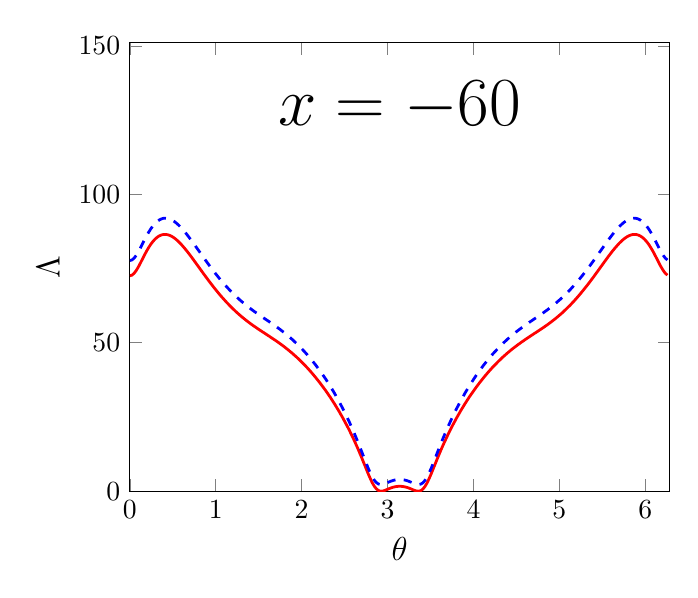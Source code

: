 \begin{tikzpicture}[scale=1]

  \begin{axis}[
    xmin = 0,
    xmax = 6.283,
    ymin = 0,
    ymax = 151,
    xlabel = {\large $\theta$},
    ylabel = {\large ${\Lambda}$},
    ylabel near ticks,
    title style={at={(0.5,0.9)},anchor=north},
    title = {\Huge $x = -60$},
  ]


\addplot[red,line width=1pt] coordinates{
(0.0e+00,7.255e+01)
(2.454e-02,7.276e+01)
(4.909e-02,7.337e+01)
(7.363e-02,7.431e+01)
(9.818e-02,7.55e+01)
(1.227e-01,7.684e+01)
(1.473e-01,7.824e+01)
(1.718e-01,7.963e+01)
(1.964e-01,8.095e+01)
(2.209e-01,8.216e+01)
(2.454e-01,8.323e+01)
(2.7e-01,8.416e+01)
(2.945e-01,8.493e+01)
(3.191e-01,8.554e+01)
(3.436e-01,8.6e+01)
(3.682e-01,8.63e+01)
(3.927e-01,8.646e+01)
(4.172e-01,8.648e+01)
(4.418e-01,8.636e+01)
(4.663e-01,8.611e+01)
(4.909e-01,8.576e+01)
(5.154e-01,8.53e+01)
(5.4e-01,8.474e+01)
(5.645e-01,8.41e+01)
(5.891e-01,8.339e+01)
(6.136e-01,8.261e+01)
(6.381e-01,8.178e+01)
(6.627e-01,8.091e+01)
(6.872e-01,8.0e+01)
(7.118e-01,7.906e+01)
(7.363e-01,7.81e+01)
(7.609e-01,7.712e+01)
(7.854e-01,7.614e+01)
(8.099e-01,7.516e+01)
(8.345e-01,7.417e+01)
(8.59e-01,7.319e+01)
(8.836e-01,7.222e+01)
(9.081e-01,7.127e+01)
(9.327e-01,7.032e+01)
(9.572e-01,6.94e+01)
(9.818e-01,6.849e+01)
(1.006e+00,6.761e+01)
(1.031e+00,6.674e+01)
(1.055e+00,6.59e+01)
(1.08e+00,6.508e+01)
(1.105e+00,6.428e+01)
(1.129e+00,6.351e+01)
(1.154e+00,6.277e+01)
(1.178e+00,6.205e+01)
(1.203e+00,6.135e+01)
(1.227e+00,6.067e+01)
(1.252e+00,6.002e+01)
(1.276e+00,5.939e+01)
(1.301e+00,5.878e+01)
(1.325e+00,5.82e+01)
(1.35e+00,5.763e+01)
(1.374e+00,5.708e+01)
(1.399e+00,5.655e+01)
(1.423e+00,5.603e+01)
(1.448e+00,5.553e+01)
(1.473e+00,5.504e+01)
(1.497e+00,5.456e+01)
(1.522e+00,5.409e+01)
(1.546e+00,5.362e+01)
(1.571e+00,5.316e+01)
(1.595e+00,5.269e+01)
(1.62e+00,5.223e+01)
(1.644e+00,5.176e+01)
(1.669e+00,5.128e+01)
(1.694e+00,5.08e+01)
(1.718e+00,5.031e+01)
(1.743e+00,4.98e+01)
(1.767e+00,4.929e+01)
(1.792e+00,4.876e+01)
(1.816e+00,4.821e+01)
(1.841e+00,4.764e+01)
(1.865e+00,4.706e+01)
(1.89e+00,4.646e+01)
(1.914e+00,4.584e+01)
(1.939e+00,4.52e+01)
(1.964e+00,4.453e+01)
(1.988e+00,4.385e+01)
(2.013e+00,4.314e+01)
(2.037e+00,4.241e+01)
(2.062e+00,4.166e+01)
(2.086e+00,4.088e+01)
(2.111e+00,4.008e+01)
(2.135e+00,3.925e+01)
(2.16e+00,3.84e+01)
(2.184e+00,3.752e+01)
(2.209e+00,3.662e+01)
(2.233e+00,3.569e+01)
(2.258e+00,3.473e+01)
(2.283e+00,3.374e+01)
(2.307e+00,3.272e+01)
(2.332e+00,3.168e+01)
(2.356e+00,3.059e+01)
(2.381e+00,2.948e+01)
(2.405e+00,2.833e+01)
(2.43e+00,2.715e+01)
(2.454e+00,2.593e+01)
(2.479e+00,2.467e+01)
(2.503e+00,2.337e+01)
(2.528e+00,2.203e+01)
(2.553e+00,2.064e+01)
(2.577e+00,1.92e+01)
(2.602e+00,1.771e+01)
(2.626e+00,1.617e+01)
(2.651e+00,1.457e+01)
(2.675e+00,1.292e+01)
(2.7e+00,1.121e+01)
(2.724e+00,9.469e+00)
(2.749e+00,7.706e+00)
(2.773e+00,5.965e+00)
(2.798e+00,4.309e+00)
(2.822e+00,2.823e+00)
(2.847e+00,1.599e+00)
(2.872e+00,7.1e-01)
(2.896e+00,1.848e-01)
(2.921e+00,-8.195e-03)
(2.945e+00,5.252e-02)
(2.97e+00,2.71e-01)
(2.994e+00,5.614e-01)
(3.019e+00,8.609e-01)
(3.043e+00,1.131e+00)
(3.068e+00,1.351e+00)
(3.092e+00,1.511e+00)
(3.117e+00,1.608e+00)
(3.142e+00,1.64e+00)
(3.166e+00,1.608e+00)
(3.191e+00,1.511e+00)
(3.215e+00,1.351e+00)
(3.24e+00,1.131e+00)
(3.264e+00,8.609e-01)
(3.289e+00,5.614e-01)
(3.313e+00,2.71e-01)
(3.338e+00,5.252e-02)
(3.362e+00,-8.195e-03)
(3.387e+00,1.848e-01)
(3.412e+00,7.1e-01)
(3.436e+00,1.599e+00)
(3.461e+00,2.823e+00)
(3.485e+00,4.309e+00)
(3.51e+00,5.965e+00)
(3.534e+00,7.706e+00)
(3.559e+00,9.469e+00)
(3.583e+00,1.121e+01)
(3.608e+00,1.292e+01)
(3.632e+00,1.457e+01)
(3.657e+00,1.617e+01)
(3.682e+00,1.771e+01)
(3.706e+00,1.92e+01)
(3.731e+00,2.064e+01)
(3.755e+00,2.203e+01)
(3.78e+00,2.337e+01)
(3.804e+00,2.467e+01)
(3.829e+00,2.593e+01)
(3.853e+00,2.715e+01)
(3.878e+00,2.833e+01)
(3.902e+00,2.948e+01)
(3.927e+00,3.059e+01)
(3.951e+00,3.168e+01)
(3.976e+00,3.272e+01)
(4.001e+00,3.374e+01)
(4.025e+00,3.473e+01)
(4.05e+00,3.569e+01)
(4.074e+00,3.662e+01)
(4.099e+00,3.752e+01)
(4.123e+00,3.84e+01)
(4.148e+00,3.925e+01)
(4.172e+00,4.008e+01)
(4.197e+00,4.088e+01)
(4.221e+00,4.166e+01)
(4.246e+00,4.241e+01)
(4.271e+00,4.314e+01)
(4.295e+00,4.385e+01)
(4.32e+00,4.453e+01)
(4.344e+00,4.52e+01)
(4.369e+00,4.584e+01)
(4.393e+00,4.646e+01)
(4.418e+00,4.706e+01)
(4.442e+00,4.764e+01)
(4.467e+00,4.821e+01)
(4.492e+00,4.876e+01)
(4.516e+00,4.929e+01)
(4.541e+00,4.98e+01)
(4.565e+00,5.031e+01)
(4.59e+00,5.08e+01)
(4.614e+00,5.128e+01)
(4.639e+00,5.176e+01)
(4.663e+00,5.223e+01)
(4.688e+00,5.269e+01)
(4.712e+00,5.316e+01)
(4.737e+00,5.362e+01)
(4.761e+00,5.409e+01)
(4.786e+00,5.456e+01)
(4.811e+00,5.504e+01)
(4.835e+00,5.553e+01)
(4.86e+00,5.603e+01)
(4.884e+00,5.655e+01)
(4.909e+00,5.708e+01)
(4.933e+00,5.763e+01)
(4.958e+00,5.82e+01)
(4.982e+00,5.878e+01)
(5.007e+00,5.939e+01)
(5.032e+00,6.002e+01)
(5.056e+00,6.067e+01)
(5.08e+00,6.135e+01)
(5.105e+00,6.205e+01)
(5.13e+00,6.277e+01)
(5.154e+00,6.351e+01)
(5.179e+00,6.428e+01)
(5.203e+00,6.508e+01)
(5.228e+00,6.59e+01)
(5.252e+00,6.674e+01)
(5.277e+00,6.761e+01)
(5.301e+00,6.849e+01)
(5.326e+00,6.94e+01)
(5.351e+00,7.032e+01)
(5.375e+00,7.127e+01)
(5.4e+00,7.222e+01)
(5.424e+00,7.319e+01)
(5.449e+00,7.417e+01)
(5.473e+00,7.516e+01)
(5.498e+00,7.614e+01)
(5.522e+00,7.712e+01)
(5.547e+00,7.81e+01)
(5.571e+00,7.906e+01)
(5.596e+00,8.0e+01)
(5.62e+00,8.091e+01)
(5.645e+00,8.178e+01)
(5.67e+00,8.261e+01)
(5.694e+00,8.339e+01)
(5.719e+00,8.41e+01)
(5.743e+00,8.474e+01)
(5.768e+00,8.53e+01)
(5.792e+00,8.576e+01)
(5.817e+00,8.611e+01)
(5.841e+00,8.636e+01)
(5.866e+00,8.648e+01)
(5.891e+00,8.646e+01)
(5.915e+00,8.63e+01)
(5.94e+00,8.6e+01)
(5.964e+00,8.554e+01)
(5.989e+00,8.493e+01)
(6.013e+00,8.416e+01)
(6.038e+00,8.323e+01)
(6.062e+00,8.216e+01)
(6.087e+00,8.095e+01)
(6.111e+00,7.963e+01)
(6.136e+00,7.824e+01)
(6.16e+00,7.684e+01)
(6.185e+00,7.55e+01)
(6.21e+00,7.431e+01)
(6.234e+00,7.337e+01)
(6.259e+00,7.276e+01)
};

\addplot[blue,dashed,line width=1pt] coordinates{
(0.0e+00,7.768e+01)
(2.454e-02,7.788e+01)
(4.909e-02,7.848e+01)
(7.363e-02,7.941e+01)
(9.818e-02,8.059e+01)
(1.227e-01,8.193e+01)
(1.473e-01,8.334e+01)
(1.718e-01,8.474e+01)
(1.964e-01,8.608e+01)
(2.209e-01,8.732e+01)
(2.454e-01,8.843e+01)
(2.7e-01,8.94e+01)
(2.945e-01,9.021e+01)
(3.191e-01,9.087e+01)
(3.436e-01,9.137e+01)
(3.682e-01,9.171e+01)
(3.927e-01,9.191e+01)
(4.172e-01,9.195e+01)
(4.418e-01,9.187e+01)
(4.663e-01,9.165e+01)
(4.909e-01,9.131e+01)
(5.154e-01,9.086e+01)
(5.4e-01,9.032e+01)
(5.645e-01,8.969e+01)
(5.891e-01,8.898e+01)
(6.136e-01,8.82e+01)
(6.381e-01,8.737e+01)
(6.627e-01,8.649e+01)
(6.872e-01,8.557e+01)
(7.118e-01,8.462e+01)
(7.363e-01,8.364e+01)
(7.609e-01,8.265e+01)
(7.854e-01,8.166e+01)
(8.099e-01,8.066e+01)
(8.345e-01,7.965e+01)
(8.59e-01,7.866e+01)
(8.836e-01,7.767e+01)
(9.081e-01,7.669e+01)
(9.327e-01,7.573e+01)
(9.572e-01,7.478e+01)
(9.818e-01,7.386e+01)
(1.006e+00,7.295e+01)
(1.031e+00,7.206e+01)
(1.055e+00,7.12e+01)
(1.08e+00,7.036e+01)
(1.105e+00,6.955e+01)
(1.129e+00,6.876e+01)
(1.154e+00,6.799e+01)
(1.178e+00,6.725e+01)
(1.203e+00,6.653e+01)
(1.227e+00,6.584e+01)
(1.252e+00,6.517e+01)
(1.276e+00,6.452e+01)
(1.301e+00,6.39e+01)
(1.325e+00,6.329e+01)
(1.35e+00,6.271e+01)
(1.374e+00,6.214e+01)
(1.399e+00,6.159e+01)
(1.423e+00,6.106e+01)
(1.448e+00,6.054e+01)
(1.473e+00,6.003e+01)
(1.497e+00,5.954e+01)
(1.522e+00,5.905e+01)
(1.546e+00,5.856e+01)
(1.571e+00,5.808e+01)
(1.595e+00,5.76e+01)
(1.62e+00,5.712e+01)
(1.644e+00,5.663e+01)
(1.669e+00,5.614e+01)
(1.694e+00,5.564e+01)
(1.718e+00,5.512e+01)
(1.743e+00,5.46e+01)
(1.767e+00,5.406e+01)
(1.792e+00,5.351e+01)
(1.816e+00,5.293e+01)
(1.841e+00,5.235e+01)
(1.865e+00,5.174e+01)
(1.89e+00,5.111e+01)
(1.914e+00,5.045e+01)
(1.939e+00,4.978e+01)
(1.964e+00,4.909e+01)
(1.988e+00,4.837e+01)
(2.013e+00,4.762e+01)
(2.037e+00,4.685e+01)
(2.062e+00,4.606e+01)
(2.086e+00,4.523e+01)
(2.111e+00,4.439e+01)
(2.135e+00,4.351e+01)
(2.16e+00,4.261e+01)
(2.184e+00,4.167e+01)
(2.209e+00,4.071e+01)
(2.233e+00,3.971e+01)
(2.258e+00,3.869e+01)
(2.283e+00,3.763e+01)
(2.307e+00,3.653e+01)
(2.332e+00,3.541e+01)
(2.356e+00,3.424e+01)
(2.381e+00,3.304e+01)
(2.405e+00,3.179e+01)
(2.43e+00,3.051e+01)
(2.454e+00,2.919e+01)
(2.479e+00,2.781e+01)
(2.503e+00,2.64e+01)
(2.528e+00,2.493e+01)
(2.553e+00,2.342e+01)
(2.577e+00,2.185e+01)
(2.602e+00,2.023e+01)
(2.626e+00,1.856e+01)
(2.651e+00,1.683e+01)
(2.675e+00,1.506e+01)
(2.7e+00,1.325e+01)
(2.724e+00,1.142e+01)
(2.749e+00,9.597e+00)
(2.773e+00,7.837e+00)
(2.798e+00,6.204e+00)
(2.822e+00,4.778e+00)
(2.847e+00,3.638e+00)
(2.872e+00,2.835e+00)
(2.896e+00,2.38e+00)
(2.921e+00,2.231e+00)
(2.945e+00,2.312e+00)
(2.97e+00,2.537e+00)
(2.994e+00,2.83e+00)
(3.019e+00,3.132e+00)
(3.043e+00,3.408e+00)
(3.068e+00,3.635e+00)
(3.092e+00,3.801e+00)
(3.117e+00,3.903e+00)
(3.142e+00,3.937e+00)
(3.166e+00,3.903e+00)
(3.191e+00,3.801e+00)
(3.215e+00,3.635e+00)
(3.24e+00,3.408e+00)
(3.264e+00,3.132e+00)
(3.289e+00,2.83e+00)
(3.313e+00,2.537e+00)
(3.338e+00,2.312e+00)
(3.362e+00,2.231e+00)
(3.387e+00,2.38e+00)
(3.412e+00,2.835e+00)
(3.436e+00,3.638e+00)
(3.461e+00,4.778e+00)
(3.485e+00,6.204e+00)
(3.51e+00,7.837e+00)
(3.534e+00,9.597e+00)
(3.559e+00,1.142e+01)
(3.583e+00,1.325e+01)
(3.608e+00,1.506e+01)
(3.632e+00,1.683e+01)
(3.657e+00,1.856e+01)
(3.682e+00,2.023e+01)
(3.706e+00,2.185e+01)
(3.731e+00,2.342e+01)
(3.755e+00,2.493e+01)
(3.78e+00,2.64e+01)
(3.804e+00,2.781e+01)
(3.829e+00,2.919e+01)
(3.853e+00,3.051e+01)
(3.878e+00,3.179e+01)
(3.902e+00,3.304e+01)
(3.927e+00,3.424e+01)
(3.951e+00,3.541e+01)
(3.976e+00,3.653e+01)
(4.001e+00,3.763e+01)
(4.025e+00,3.869e+01)
(4.05e+00,3.971e+01)
(4.074e+00,4.071e+01)
(4.099e+00,4.167e+01)
(4.123e+00,4.261e+01)
(4.148e+00,4.351e+01)
(4.172e+00,4.439e+01)
(4.197e+00,4.523e+01)
(4.221e+00,4.606e+01)
(4.246e+00,4.685e+01)
(4.271e+00,4.762e+01)
(4.295e+00,4.837e+01)
(4.32e+00,4.909e+01)
(4.344e+00,4.978e+01)
(4.369e+00,5.045e+01)
(4.393e+00,5.111e+01)
(4.418e+00,5.174e+01)
(4.442e+00,5.235e+01)
(4.467e+00,5.293e+01)
(4.492e+00,5.351e+01)
(4.516e+00,5.406e+01)
(4.541e+00,5.46e+01)
(4.565e+00,5.512e+01)
(4.59e+00,5.564e+01)
(4.614e+00,5.614e+01)
(4.639e+00,5.663e+01)
(4.663e+00,5.712e+01)
(4.688e+00,5.76e+01)
(4.712e+00,5.808e+01)
(4.737e+00,5.856e+01)
(4.761e+00,5.905e+01)
(4.786e+00,5.954e+01)
(4.811e+00,6.003e+01)
(4.835e+00,6.054e+01)
(4.86e+00,6.106e+01)
(4.884e+00,6.159e+01)
(4.909e+00,6.214e+01)
(4.933e+00,6.271e+01)
(4.958e+00,6.329e+01)
(4.982e+00,6.39e+01)
(5.007e+00,6.452e+01)
(5.032e+00,6.517e+01)
(5.056e+00,6.584e+01)
(5.08e+00,6.653e+01)
(5.105e+00,6.725e+01)
(5.13e+00,6.799e+01)
(5.154e+00,6.876e+01)
(5.179e+00,6.955e+01)
(5.203e+00,7.036e+01)
(5.228e+00,7.12e+01)
(5.252e+00,7.206e+01)
(5.277e+00,7.295e+01)
(5.301e+00,7.386e+01)
(5.326e+00,7.478e+01)
(5.351e+00,7.573e+01)
(5.375e+00,7.669e+01)
(5.4e+00,7.767e+01)
(5.424e+00,7.866e+01)
(5.449e+00,7.965e+01)
(5.473e+00,8.066e+01)
(5.498e+00,8.166e+01)
(5.522e+00,8.265e+01)
(5.547e+00,8.364e+01)
(5.571e+00,8.462e+01)
(5.596e+00,8.557e+01)
(5.62e+00,8.649e+01)
(5.645e+00,8.737e+01)
(5.67e+00,8.82e+01)
(5.694e+00,8.898e+01)
(5.719e+00,8.969e+01)
(5.743e+00,9.032e+01)
(5.768e+00,9.086e+01)
(5.792e+00,9.131e+01)
(5.817e+00,9.165e+01)
(5.841e+00,9.187e+01)
(5.866e+00,9.195e+01)
(5.891e+00,9.191e+01)
(5.915e+00,9.171e+01)
(5.94e+00,9.137e+01)
(5.964e+00,9.087e+01)
(5.989e+00,9.021e+01)
(6.013e+00,8.94e+01)
(6.038e+00,8.843e+01)
(6.062e+00,8.732e+01)
(6.087e+00,8.608e+01)
(6.111e+00,8.474e+01)
(6.136e+00,8.334e+01)
(6.16e+00,8.193e+01)
(6.185e+00,8.059e+01)
(6.21e+00,7.941e+01)
(6.234e+00,7.848e+01)
(6.259e+00,7.788e+01)
};


\end{axis}


\end{tikzpicture}
